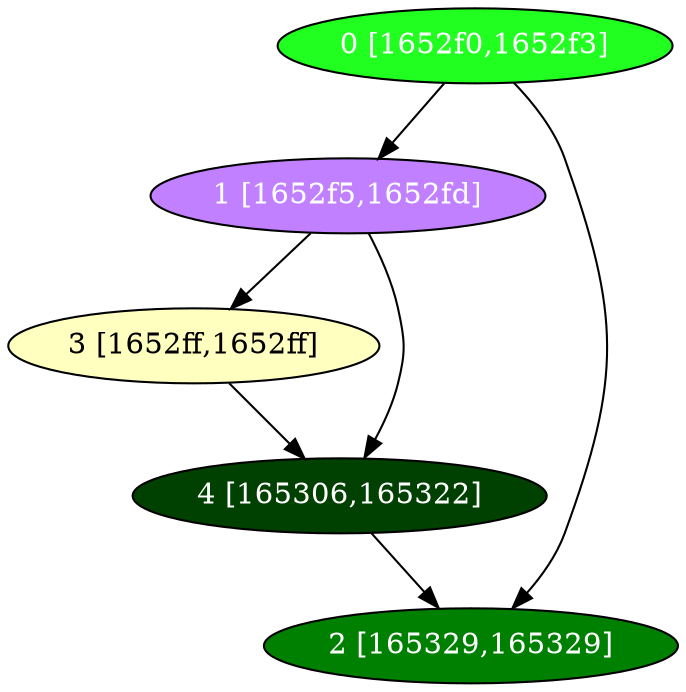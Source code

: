 diGraph libnss3{
	libnss3_0  [style=filled fillcolor="#20FF20" fontcolor="#ffffff" shape=oval label="0 [1652f0,1652f3]"]
	libnss3_1  [style=filled fillcolor="#C080FF" fontcolor="#ffffff" shape=oval label="1 [1652f5,1652fd]"]
	libnss3_2  [style=filled fillcolor="#008000" fontcolor="#ffffff" shape=oval label="2 [165329,165329]"]
	libnss3_3  [style=filled fillcolor="#FFFFC0" fontcolor="#000000" shape=oval label="3 [1652ff,1652ff]"]
	libnss3_4  [style=filled fillcolor="#004000" fontcolor="#ffffff" shape=oval label="4 [165306,165322]"]

	libnss3_0 -> libnss3_1
	libnss3_0 -> libnss3_2
	libnss3_1 -> libnss3_3
	libnss3_1 -> libnss3_4
	libnss3_3 -> libnss3_4
	libnss3_4 -> libnss3_2
}